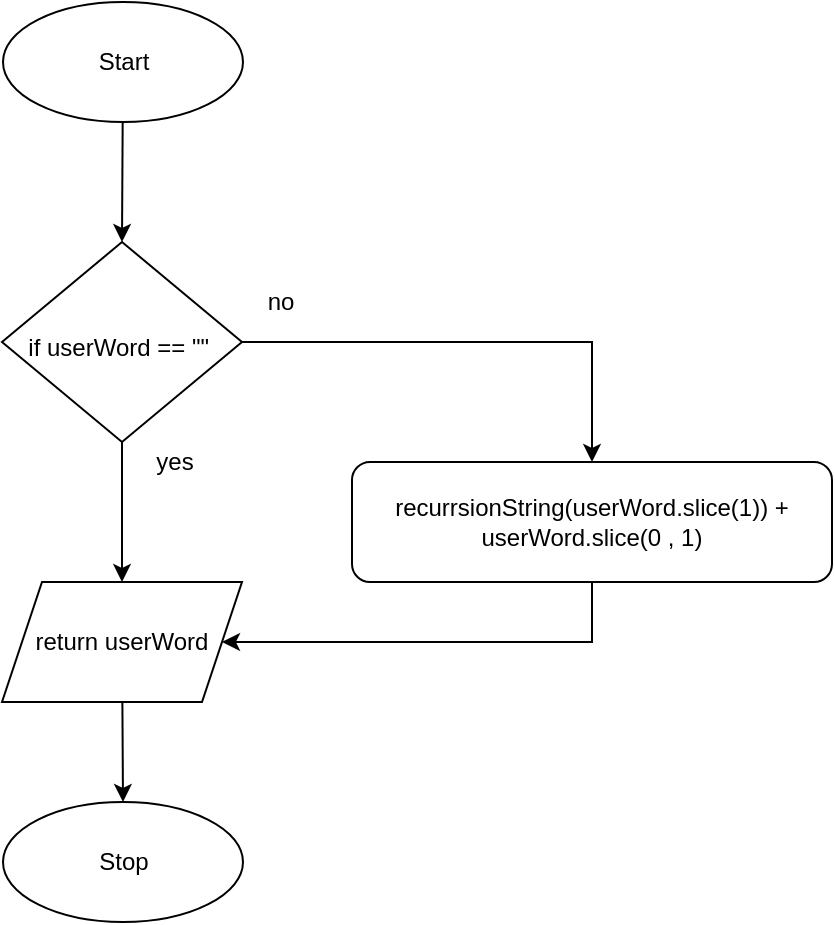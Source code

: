 <mxfile>
    <diagram id="bVoswQC8T6PlKmy4Bn8u" name="Page-1">
        <mxGraphModel dx="1131" dy="788" grid="1" gridSize="10" guides="1" tooltips="1" connect="1" arrows="1" fold="1" page="1" pageScale="1" pageWidth="827" pageHeight="1169" math="0" shadow="0">
            <root>
                <mxCell id="0"/>
                <mxCell id="1" parent="0"/>
                <mxCell id="603" style="edgeStyle=none;html=1;entryX=0.5;entryY=0;entryDx=0;entryDy=0;" edge="1" parent="1" source="558" target="571">
                    <mxGeometry relative="1" as="geometry"/>
                </mxCell>
                <mxCell id="558" value="Start" style="ellipse;whiteSpace=wrap;html=1;" parent="1" vertex="1">
                    <mxGeometry x="515.5" y="320" width="120" height="60" as="geometry"/>
                </mxCell>
                <mxCell id="559" value="Stop" style="ellipse;whiteSpace=wrap;html=1;" parent="1" vertex="1">
                    <mxGeometry x="515.5" y="720" width="120" height="60" as="geometry"/>
                </mxCell>
                <mxCell id="569" style="edgeStyle=none;html=1;entryX=0.5;entryY=0;entryDx=0;entryDy=0;fontSize=12;" parent="1" source="571" target="604" edge="1">
                    <mxGeometry relative="1" as="geometry">
                        <mxPoint x="575" y="560" as="targetPoint"/>
                    </mxGeometry>
                </mxCell>
                <mxCell id="607" style="edgeStyle=none;html=1;entryX=0.5;entryY=0;entryDx=0;entryDy=0;rounded=0;" edge="1" parent="1" source="571" target="606">
                    <mxGeometry relative="1" as="geometry">
                        <Array as="points">
                            <mxPoint x="810" y="490"/>
                        </Array>
                    </mxGeometry>
                </mxCell>
                <mxCell id="571" value="&lt;font style=&quot;font-size: 12px&quot;&gt;if userWord == &quot;&quot;&amp;nbsp;&lt;/font&gt;" style="rhombus;whiteSpace=wrap;html=1;fontSize=22;" parent="1" vertex="1">
                    <mxGeometry x="515" y="440" width="120" height="100" as="geometry"/>
                </mxCell>
                <mxCell id="572" value="no" style="text;html=1;align=center;verticalAlign=middle;resizable=0;points=[];autosize=1;strokeColor=none;fillColor=none;fontSize=12;" parent="1" vertex="1">
                    <mxGeometry x="639.39" y="460" width="30" height="20" as="geometry"/>
                </mxCell>
                <mxCell id="573" value="yes" style="text;html=1;align=center;verticalAlign=middle;resizable=0;points=[];autosize=1;strokeColor=none;fillColor=none;fontSize=12;" parent="1" vertex="1">
                    <mxGeometry x="586" y="540" width="30" height="20" as="geometry"/>
                </mxCell>
                <mxCell id="605" style="edgeStyle=none;html=1;entryX=0.5;entryY=0;entryDx=0;entryDy=0;" edge="1" parent="1" source="604" target="559">
                    <mxGeometry relative="1" as="geometry"/>
                </mxCell>
                <mxCell id="604" value="return userWord" style="shape=parallelogram;perimeter=parallelogramPerimeter;whiteSpace=wrap;html=1;fixedSize=1;" vertex="1" parent="1">
                    <mxGeometry x="515" y="610" width="120" height="60" as="geometry"/>
                </mxCell>
                <mxCell id="608" style="edgeStyle=none;html=1;entryX=1;entryY=0.5;entryDx=0;entryDy=0;rounded=0;" edge="1" parent="1" source="606" target="604">
                    <mxGeometry relative="1" as="geometry">
                        <Array as="points">
                            <mxPoint x="810" y="640"/>
                        </Array>
                    </mxGeometry>
                </mxCell>
                <mxCell id="606" value="recurrsionString(userWord.slice(1)) + userWord.slice(0 , 1)" style="rounded=1;whiteSpace=wrap;html=1;" vertex="1" parent="1">
                    <mxGeometry x="690" y="550" width="240" height="60" as="geometry"/>
                </mxCell>
            </root>
        </mxGraphModel>
    </diagram>
</mxfile>